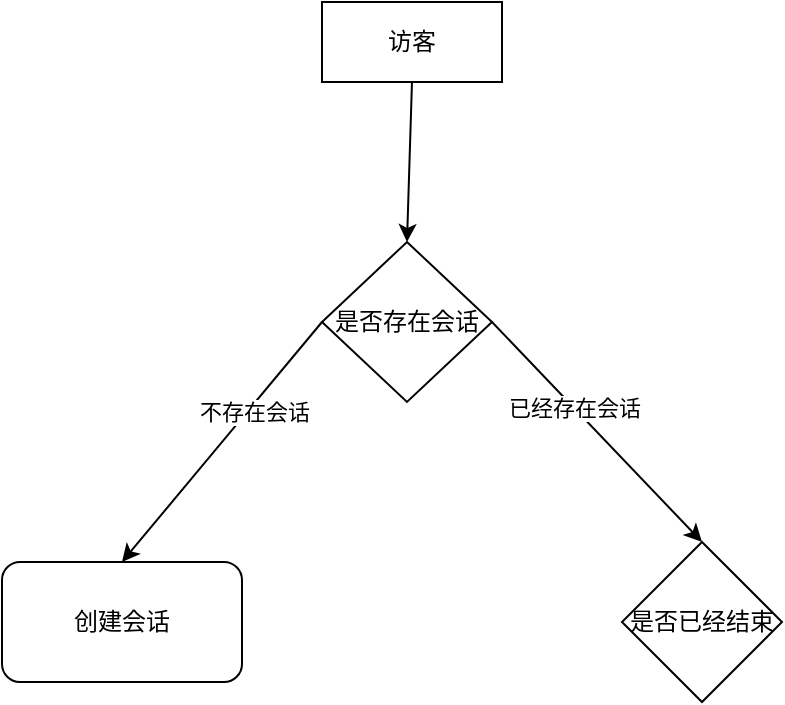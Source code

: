 <mxfile>
    <diagram id="Oo4bWc-1sbSOlt7nVlHK" name="第 1 页">
        <mxGraphModel dx="892" dy="749" grid="1" gridSize="10" guides="1" tooltips="1" connect="1" arrows="1" fold="1" page="1" pageScale="1" pageWidth="827" pageHeight="1169" math="0" shadow="0">
            <root>
                <mxCell id="0"/>
                <mxCell id="1" parent="0"/>
                <mxCell id="4" style="edgeStyle=none;html=1;exitX=0.5;exitY=1;exitDx=0;exitDy=0;entryX=0.5;entryY=0;entryDx=0;entryDy=0;" edge="1" parent="1" source="2" target="3">
                    <mxGeometry relative="1" as="geometry"/>
                </mxCell>
                <mxCell id="2" value="访客" style="rounded=0;whiteSpace=wrap;html=1;" vertex="1" parent="1">
                    <mxGeometry x="320" y="30" width="90" height="40" as="geometry"/>
                </mxCell>
                <mxCell id="8" style="edgeStyle=none;html=1;exitX=0;exitY=0.5;exitDx=0;exitDy=0;entryX=0.5;entryY=0;entryDx=0;entryDy=0;" edge="1" parent="1" source="3" target="5">
                    <mxGeometry relative="1" as="geometry"/>
                </mxCell>
                <mxCell id="9" value="不存在会话" style="edgeLabel;html=1;align=center;verticalAlign=middle;resizable=0;points=[];" vertex="1" connectable="0" parent="8">
                    <mxGeometry x="-0.275" y="2" relative="1" as="geometry">
                        <mxPoint as="offset"/>
                    </mxGeometry>
                </mxCell>
                <mxCell id="10" style="edgeStyle=none;html=1;exitX=1;exitY=0.5;exitDx=0;exitDy=0;entryX=0.5;entryY=0;entryDx=0;entryDy=0;" edge="1" parent="1" source="3">
                    <mxGeometry relative="1" as="geometry">
                        <mxPoint x="510" y="300" as="targetPoint"/>
                    </mxGeometry>
                </mxCell>
                <mxCell id="11" value="已经存在会话" style="edgeLabel;html=1;align=center;verticalAlign=middle;resizable=0;points=[];" vertex="1" connectable="0" parent="10">
                    <mxGeometry x="-0.219" relative="1" as="geometry">
                        <mxPoint as="offset"/>
                    </mxGeometry>
                </mxCell>
                <mxCell id="3" value="是否存在会话" style="rhombus;whiteSpace=wrap;html=1;" vertex="1" parent="1">
                    <mxGeometry x="320" y="150" width="85" height="80" as="geometry"/>
                </mxCell>
                <mxCell id="5" value="创建会话" style="rounded=1;whiteSpace=wrap;html=1;" vertex="1" parent="1">
                    <mxGeometry x="160" y="310" width="120" height="60" as="geometry"/>
                </mxCell>
                <mxCell id="12" value="是否已经结束" style="rhombus;whiteSpace=wrap;html=1;" vertex="1" parent="1">
                    <mxGeometry x="470" y="300" width="80" height="80" as="geometry"/>
                </mxCell>
            </root>
        </mxGraphModel>
    </diagram>
</mxfile>